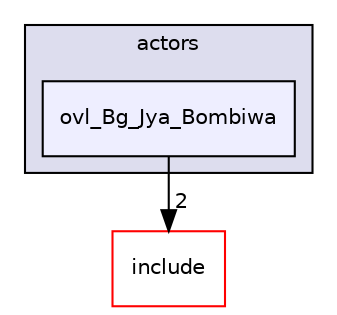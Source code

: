 digraph "src/overlays/actors/ovl_Bg_Jya_Bombiwa" {
  compound=true
  node [ fontsize="10", fontname="Helvetica"];
  edge [ labelfontsize="10", labelfontname="Helvetica"];
  subgraph clusterdir_e93473484be31ce7bcb356bd643a22f8 {
    graph [ bgcolor="#ddddee", pencolor="black", label="actors" fontname="Helvetica", fontsize="10", URL="dir_e93473484be31ce7bcb356bd643a22f8.html"]
  dir_d909091481733db33ff0fb402635591e [shape=box, label="ovl_Bg_Jya_Bombiwa", style="filled", fillcolor="#eeeeff", pencolor="black", URL="dir_d909091481733db33ff0fb402635591e.html"];
  }
  dir_d44c64559bbebec7f509842c48db8b23 [shape=box label="include" fillcolor="white" style="filled" color="red" URL="dir_d44c64559bbebec7f509842c48db8b23.html"];
  dir_d909091481733db33ff0fb402635591e->dir_d44c64559bbebec7f509842c48db8b23 [headlabel="2", labeldistance=1.5 headhref="dir_000070_000000.html"];
}
